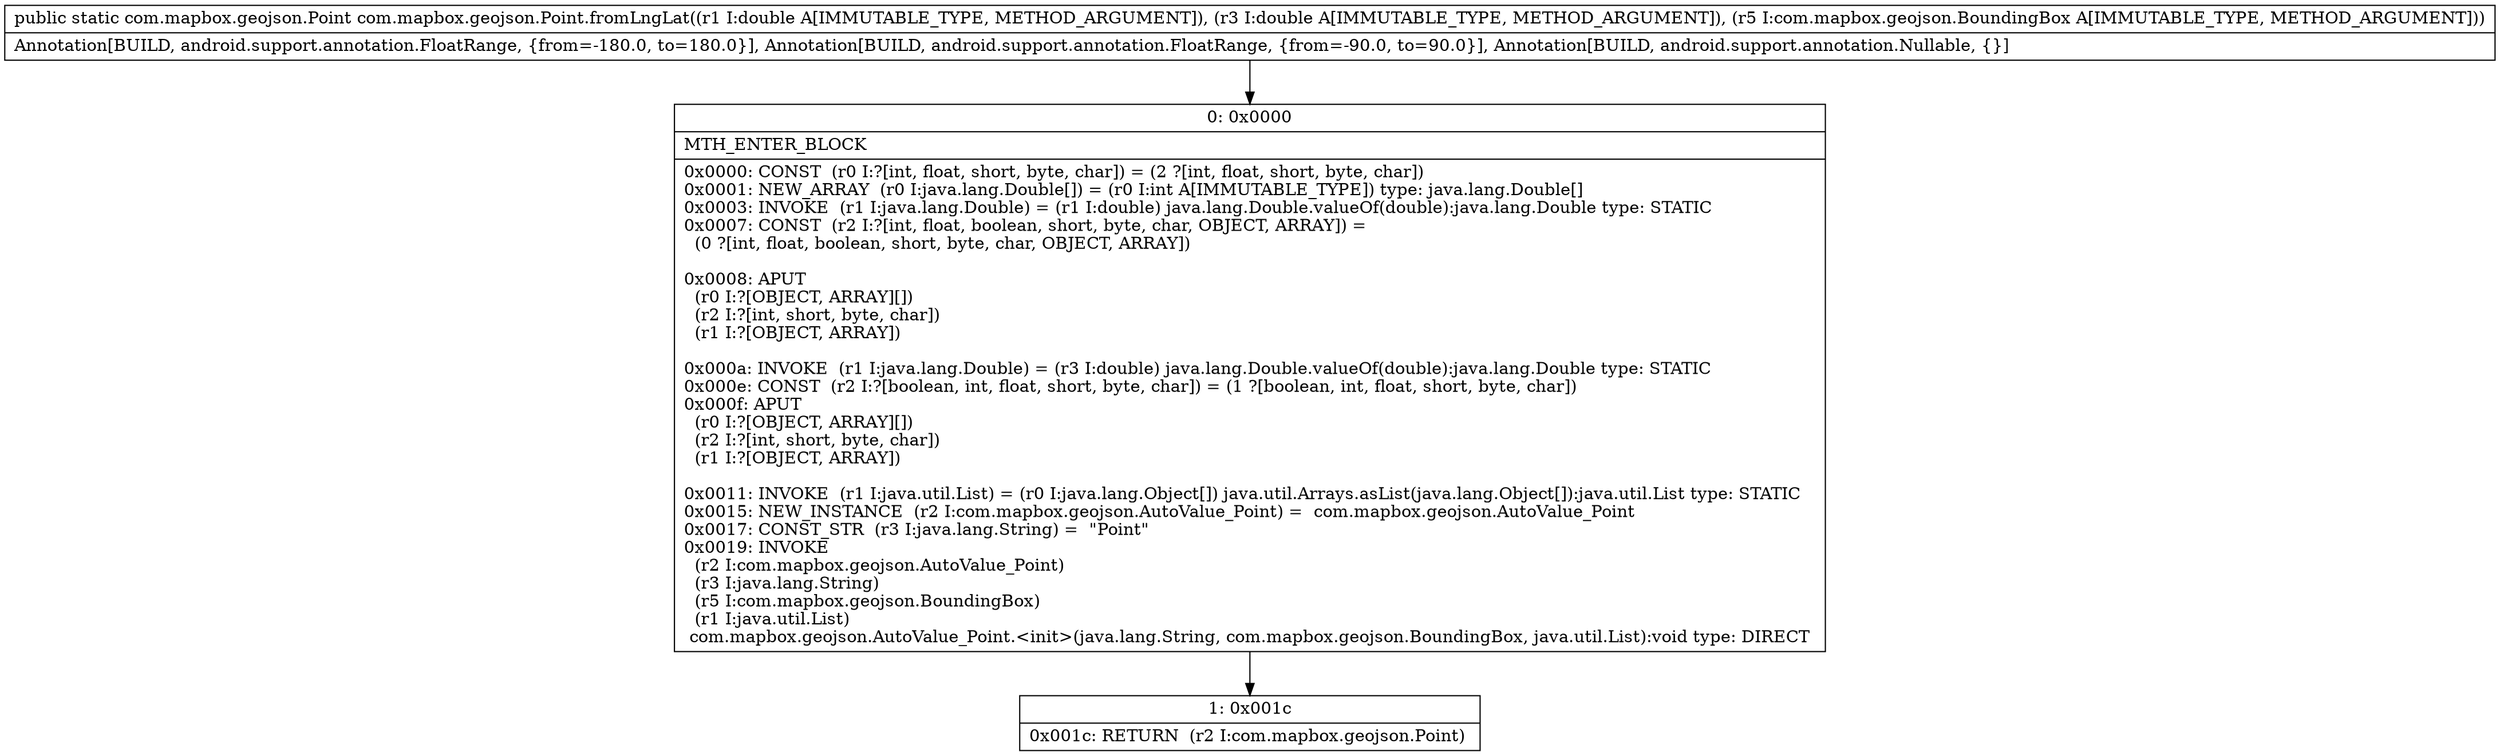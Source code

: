 digraph "CFG forcom.mapbox.geojson.Point.fromLngLat(DDLcom\/mapbox\/geojson\/BoundingBox;)Lcom\/mapbox\/geojson\/Point;" {
Node_0 [shape=record,label="{0\:\ 0x0000|MTH_ENTER_BLOCK\l|0x0000: CONST  (r0 I:?[int, float, short, byte, char]) = (2 ?[int, float, short, byte, char]) \l0x0001: NEW_ARRAY  (r0 I:java.lang.Double[]) = (r0 I:int A[IMMUTABLE_TYPE]) type: java.lang.Double[] \l0x0003: INVOKE  (r1 I:java.lang.Double) = (r1 I:double) java.lang.Double.valueOf(double):java.lang.Double type: STATIC \l0x0007: CONST  (r2 I:?[int, float, boolean, short, byte, char, OBJECT, ARRAY]) = \l  (0 ?[int, float, boolean, short, byte, char, OBJECT, ARRAY])\l \l0x0008: APUT  \l  (r0 I:?[OBJECT, ARRAY][])\l  (r2 I:?[int, short, byte, char])\l  (r1 I:?[OBJECT, ARRAY])\l \l0x000a: INVOKE  (r1 I:java.lang.Double) = (r3 I:double) java.lang.Double.valueOf(double):java.lang.Double type: STATIC \l0x000e: CONST  (r2 I:?[boolean, int, float, short, byte, char]) = (1 ?[boolean, int, float, short, byte, char]) \l0x000f: APUT  \l  (r0 I:?[OBJECT, ARRAY][])\l  (r2 I:?[int, short, byte, char])\l  (r1 I:?[OBJECT, ARRAY])\l \l0x0011: INVOKE  (r1 I:java.util.List) = (r0 I:java.lang.Object[]) java.util.Arrays.asList(java.lang.Object[]):java.util.List type: STATIC \l0x0015: NEW_INSTANCE  (r2 I:com.mapbox.geojson.AutoValue_Point) =  com.mapbox.geojson.AutoValue_Point \l0x0017: CONST_STR  (r3 I:java.lang.String) =  \"Point\" \l0x0019: INVOKE  \l  (r2 I:com.mapbox.geojson.AutoValue_Point)\l  (r3 I:java.lang.String)\l  (r5 I:com.mapbox.geojson.BoundingBox)\l  (r1 I:java.util.List)\l com.mapbox.geojson.AutoValue_Point.\<init\>(java.lang.String, com.mapbox.geojson.BoundingBox, java.util.List):void type: DIRECT \l}"];
Node_1 [shape=record,label="{1\:\ 0x001c|0x001c: RETURN  (r2 I:com.mapbox.geojson.Point) \l}"];
MethodNode[shape=record,label="{public static com.mapbox.geojson.Point com.mapbox.geojson.Point.fromLngLat((r1 I:double A[IMMUTABLE_TYPE, METHOD_ARGUMENT]), (r3 I:double A[IMMUTABLE_TYPE, METHOD_ARGUMENT]), (r5 I:com.mapbox.geojson.BoundingBox A[IMMUTABLE_TYPE, METHOD_ARGUMENT]))  | Annotation[BUILD, android.support.annotation.FloatRange, \{from=\-180.0, to=180.0\}], Annotation[BUILD, android.support.annotation.FloatRange, \{from=\-90.0, to=90.0\}], Annotation[BUILD, android.support.annotation.Nullable, \{\}]\l}"];
MethodNode -> Node_0;
Node_0 -> Node_1;
}

